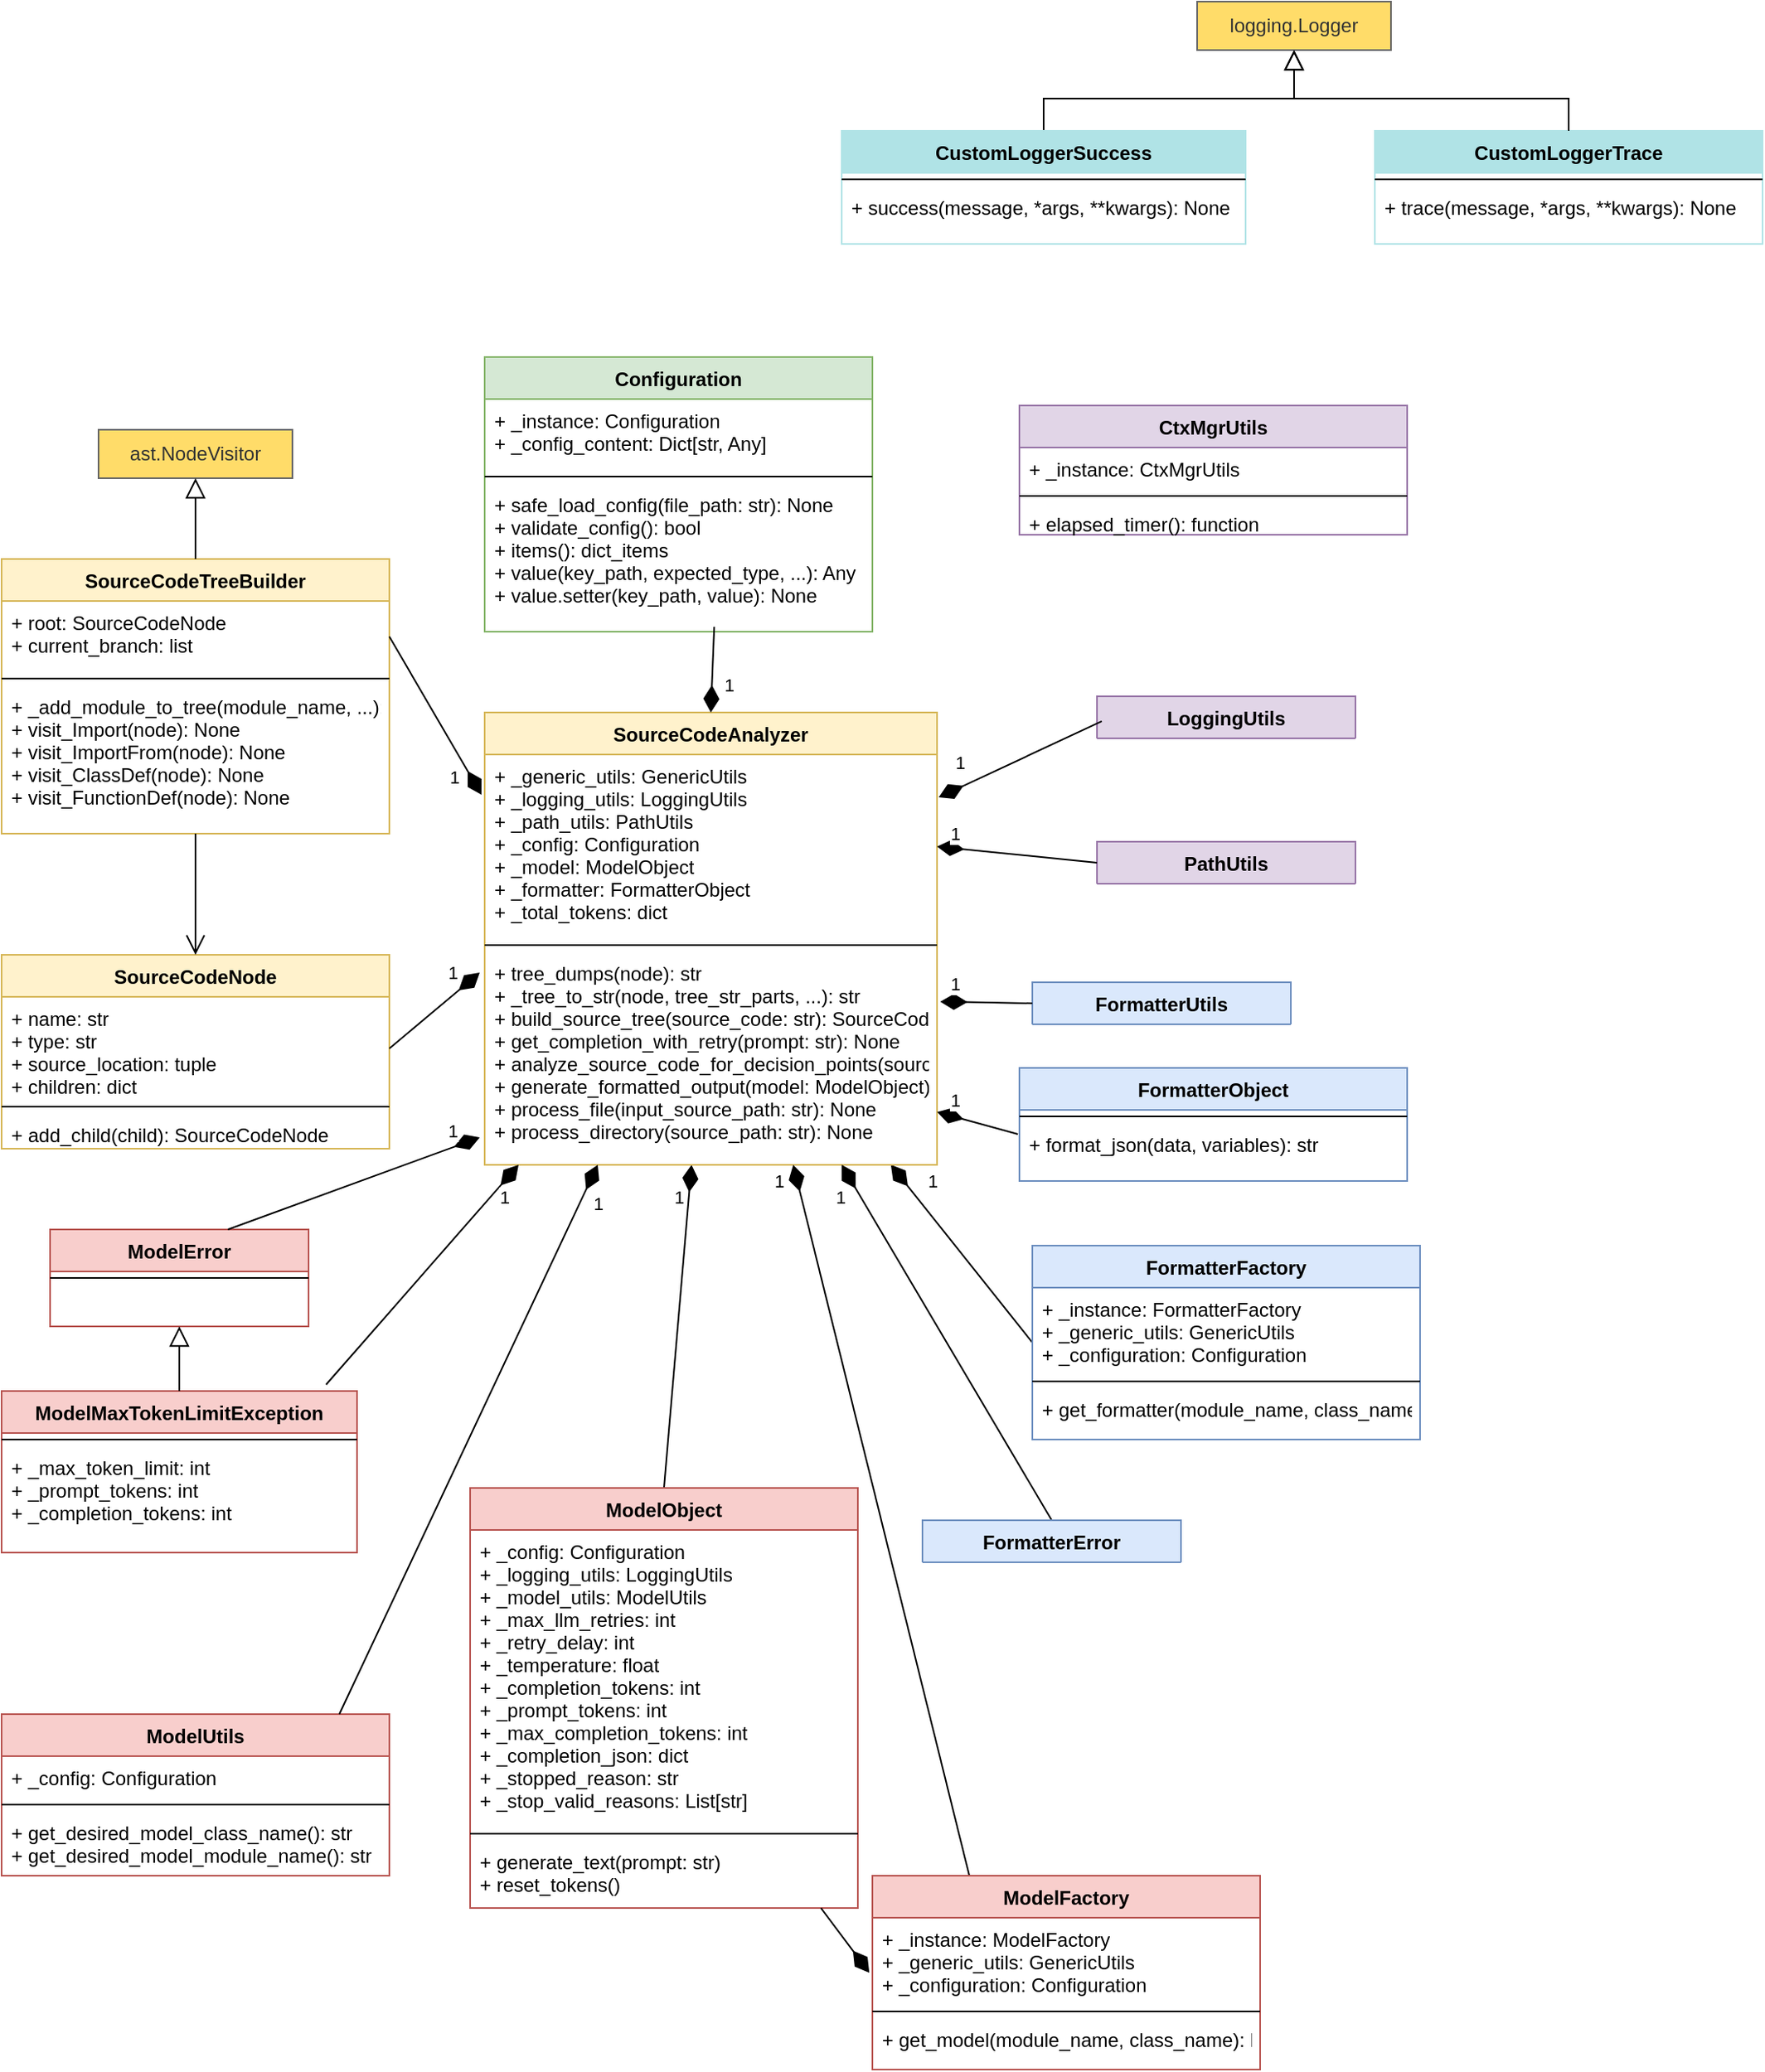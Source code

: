 <mxfile version="26.0.16">
  <diagram id="C5RBs43oDa-KdzZeNtuy" name="Page-1">
    <mxGraphModel dx="909" dy="743" grid="1" gridSize="10" guides="1" tooltips="1" connect="1" arrows="1" fold="1" page="1" pageScale="1" pageWidth="1169" pageHeight="827" math="0" shadow="0">
      <root>
        <mxCell id="WIyWlLk6GJQsqaUBKTNV-0" />
        <mxCell id="WIyWlLk6GJQsqaUBKTNV-1" parent="WIyWlLk6GJQsqaUBKTNV-0" />
        <mxCell id="zkfFHV4jXpPFQw0GAbJ--0" value="Configuration" style="swimlane;fontStyle=1;align=center;verticalAlign=top;childLayout=stackLayout;horizontal=1;startSize=26;horizontalStack=0;resizeParent=1;resizeLast=0;collapsible=1;marginBottom=0;rounded=0;shadow=0;strokeWidth=1;fillColor=#d5e8d4;strokeColor=#82b366;" parent="WIyWlLk6GJQsqaUBKTNV-1" vertex="1">
          <mxGeometry x="319" y="270" width="240" height="170" as="geometry">
            <mxRectangle x="230" y="140" width="160" height="26" as="alternateBounds" />
          </mxGeometry>
        </mxCell>
        <mxCell id="zkfFHV4jXpPFQw0GAbJ--1" value="+ _instance: Configuration&#xa;+ _config_content: Dict[str, Any]" style="text;align=left;verticalAlign=top;spacingLeft=4;spacingRight=4;overflow=hidden;rotatable=0;points=[[0,0.5],[1,0.5]];portConstraint=eastwest;" parent="zkfFHV4jXpPFQw0GAbJ--0" vertex="1">
          <mxGeometry y="26" width="240" height="44" as="geometry" />
        </mxCell>
        <mxCell id="zkfFHV4jXpPFQw0GAbJ--4" value="" style="line;html=1;strokeWidth=1;align=left;verticalAlign=middle;spacingTop=-1;spacingLeft=3;spacingRight=3;rotatable=0;labelPosition=right;points=[];portConstraint=eastwest;" parent="zkfFHV4jXpPFQw0GAbJ--0" vertex="1">
          <mxGeometry y="70" width="240" height="8" as="geometry" />
        </mxCell>
        <mxCell id="zkfFHV4jXpPFQw0GAbJ--5" value="+ safe_load_config(file_path: str): None&#xa;+ validate_config(): bool&#xa;+ items(): dict_items&#xa;+ value(key_path, expected_type, ...): Any&#xa;+ value.setter(key_path, value): None" style="text;align=left;verticalAlign=top;spacingLeft=4;spacingRight=4;overflow=hidden;rotatable=0;points=[[0,0.5],[1,0.5]];portConstraint=eastwest;" parent="zkfFHV4jXpPFQw0GAbJ--0" vertex="1">
          <mxGeometry y="78" width="240" height="92" as="geometry" />
        </mxCell>
        <mxCell id="zkfFHV4jXpPFQw0GAbJ--12" value="" style="endArrow=block;endSize=10;endFill=0;shadow=0;strokeWidth=1;rounded=0;edgeStyle=elbowEdgeStyle;elbow=vertical;entryX=0.5;entryY=1;entryDx=0;entryDy=0;exitX=0.5;exitY=0;exitDx=0;exitDy=0;" parent="WIyWlLk6GJQsqaUBKTNV-1" source="zkfFHV4jXpPFQw0GAbJ--6" target="zkfFHV4jXpPFQw0GAbJ--11" edge="1">
          <mxGeometry width="160" relative="1" as="geometry">
            <mxPoint x="180" y="453" as="sourcePoint" />
            <mxPoint x="140" y="260" as="targetPoint" />
            <Array as="points">
              <mxPoint x="740" y="110" />
            </Array>
          </mxGeometry>
        </mxCell>
        <mxCell id="zkfFHV4jXpPFQw0GAbJ--11" value="logging.Logger" style="rounded=0;whiteSpace=wrap;html=1;fillColor=#FFDC69;fontColor=#333333;strokeColor=#666666;" parent="WIyWlLk6GJQsqaUBKTNV-1" vertex="1">
          <mxGeometry x="760" y="50" width="120" height="30" as="geometry" />
        </mxCell>
        <mxCell id="zkfFHV4jXpPFQw0GAbJ--13" value="CustomLoggerTrace" style="swimlane;fontStyle=1;align=center;verticalAlign=top;childLayout=stackLayout;horizontal=1;startSize=26;horizontalStack=0;resizeParent=1;resizeLast=0;collapsible=1;marginBottom=0;rounded=0;shadow=0;strokeWidth=1;fillColor=#B0E3E6;strokeColor=#B0E3E6;" parent="WIyWlLk6GJQsqaUBKTNV-1" vertex="1">
          <mxGeometry x="870" y="130" width="240" height="70" as="geometry">
            <mxRectangle x="340" y="380" width="170" height="26" as="alternateBounds" />
          </mxGeometry>
        </mxCell>
        <mxCell id="zkfFHV4jXpPFQw0GAbJ--15" value="" style="line;html=1;strokeWidth=1;align=left;verticalAlign=middle;spacingTop=-1;spacingLeft=3;spacingRight=3;rotatable=0;labelPosition=right;points=[];portConstraint=eastwest;" parent="zkfFHV4jXpPFQw0GAbJ--13" vertex="1">
          <mxGeometry y="26" width="240" height="8" as="geometry" />
        </mxCell>
        <mxCell id="zkfFHV4jXpPFQw0GAbJ--14" value="+ trace(message, *args, **kwargs): None" style="text;align=left;verticalAlign=top;spacingLeft=4;spacingRight=4;overflow=hidden;rotatable=0;points=[[0,0.5],[1,0.5]];portConstraint=eastwest;" parent="zkfFHV4jXpPFQw0GAbJ--13" vertex="1">
          <mxGeometry y="34" width="240" height="26" as="geometry" />
        </mxCell>
        <mxCell id="zkfFHV4jXpPFQw0GAbJ--16" value="" style="endArrow=block;endSize=10;endFill=0;shadow=0;strokeWidth=1;rounded=0;edgeStyle=elbowEdgeStyle;elbow=vertical;entryX=0.5;entryY=1;entryDx=0;entryDy=0;exitX=0.5;exitY=0;exitDx=0;exitDy=0;" parent="WIyWlLk6GJQsqaUBKTNV-1" source="zkfFHV4jXpPFQw0GAbJ--13" target="zkfFHV4jXpPFQw0GAbJ--11" edge="1">
          <mxGeometry width="160" relative="1" as="geometry">
            <mxPoint x="190" y="623" as="sourcePoint" />
            <mxPoint x="290" y="521" as="targetPoint" />
            <Array as="points">
              <mxPoint x="880" y="110" />
            </Array>
          </mxGeometry>
        </mxCell>
        <mxCell id="zkfFHV4jXpPFQw0GAbJ--17" value="SourceCodeNode" style="swimlane;fontStyle=1;align=center;verticalAlign=top;childLayout=stackLayout;horizontal=1;startSize=26;horizontalStack=0;resizeParent=1;resizeLast=0;collapsible=1;marginBottom=0;rounded=0;shadow=0;strokeWidth=1;fillColor=#fff2cc;strokeColor=#d6b656;" parent="WIyWlLk6GJQsqaUBKTNV-1" vertex="1">
          <mxGeometry x="20" y="640" width="240" height="120" as="geometry">
            <mxRectangle x="550" y="140" width="160" height="26" as="alternateBounds" />
          </mxGeometry>
        </mxCell>
        <mxCell id="zkfFHV4jXpPFQw0GAbJ--18" value="+ name: str&#xa;+ type: str&#xa;+ source_location: tuple&#xa;+ children: dict" style="text;align=left;verticalAlign=top;spacingLeft=4;spacingRight=4;overflow=hidden;rotatable=0;points=[[0,0.5],[1,0.5]];portConstraint=eastwest;" parent="zkfFHV4jXpPFQw0GAbJ--17" vertex="1">
          <mxGeometry y="26" width="240" height="64" as="geometry" />
        </mxCell>
        <mxCell id="zkfFHV4jXpPFQw0GAbJ--23" value="" style="line;html=1;strokeWidth=1;align=left;verticalAlign=middle;spacingTop=-1;spacingLeft=3;spacingRight=3;rotatable=0;labelPosition=right;points=[];portConstraint=eastwest;" parent="zkfFHV4jXpPFQw0GAbJ--17" vertex="1">
          <mxGeometry y="90" width="240" height="8" as="geometry" />
        </mxCell>
        <mxCell id="zkfFHV4jXpPFQw0GAbJ--24" value="+ add_child(child): SourceCodeNode" style="text;align=left;verticalAlign=top;spacingLeft=4;spacingRight=4;overflow=hidden;rotatable=0;points=[[0,0.5],[1,0.5]];portConstraint=eastwest;" parent="zkfFHV4jXpPFQw0GAbJ--17" vertex="1">
          <mxGeometry y="98" width="240" height="22" as="geometry" />
        </mxCell>
        <mxCell id="zkfFHV4jXpPFQw0GAbJ--25" value="SourceCodeTreeBuilder" style="swimlane;fontStyle=1;align=center;verticalAlign=top;childLayout=stackLayout;horizontal=1;startSize=26;horizontalStack=0;resizeParent=1;resizeLast=0;collapsible=1;marginBottom=0;rounded=0;shadow=0;strokeWidth=1;fillColor=#fff2cc;strokeColor=#d6b656;" parent="WIyWlLk6GJQsqaUBKTNV-1" vertex="1">
          <mxGeometry x="20" y="395" width="240" height="170" as="geometry">
            <mxRectangle x="550" y="140" width="160" height="26" as="alternateBounds" />
          </mxGeometry>
        </mxCell>
        <mxCell id="zkfFHV4jXpPFQw0GAbJ--26" value="+ root: SourceCodeNode&#xa;+ current_branch: list" style="text;align=left;verticalAlign=top;spacingLeft=4;spacingRight=4;overflow=hidden;rotatable=0;points=[[0,0.5],[1,0.5]];portConstraint=eastwest;" parent="zkfFHV4jXpPFQw0GAbJ--25" vertex="1">
          <mxGeometry y="26" width="240" height="44" as="geometry" />
        </mxCell>
        <mxCell id="zkfFHV4jXpPFQw0GAbJ--27" value="" style="line;html=1;strokeWidth=1;align=left;verticalAlign=middle;spacingTop=-1;spacingLeft=3;spacingRight=3;rotatable=0;labelPosition=right;points=[];portConstraint=eastwest;" parent="zkfFHV4jXpPFQw0GAbJ--25" vertex="1">
          <mxGeometry y="70" width="240" height="8" as="geometry" />
        </mxCell>
        <mxCell id="zkfFHV4jXpPFQw0GAbJ--28" value="+ _add_module_to_tree(module_name, ...): None&#xa;+ visit_Import(node): None&#xa;+ visit_ImportFrom(node): None&#xa;+ visit_ClassDef(node): None&#xa;+ visit_FunctionDef(node): None" style="text;align=left;verticalAlign=top;spacingLeft=4;spacingRight=4;overflow=hidden;rotatable=0;points=[[0,0.5],[1,0.5]];portConstraint=eastwest;" parent="zkfFHV4jXpPFQw0GAbJ--25" vertex="1">
          <mxGeometry y="78" width="240" height="92" as="geometry" />
        </mxCell>
        <mxCell id="zkfFHV4jXpPFQw0GAbJ--29" value="ast.NodeVisitor" style="rounded=0;whiteSpace=wrap;html=1;fillColor=#FFDC69;fontColor=#333333;strokeColor=#666666;" parent="WIyWlLk6GJQsqaUBKTNV-1" vertex="1">
          <mxGeometry x="80" y="315" width="120" height="30" as="geometry" />
        </mxCell>
        <mxCell id="zkfFHV4jXpPFQw0GAbJ--30" value="" style="endArrow=block;endSize=10;endFill=0;shadow=0;strokeWidth=1;rounded=0;edgeStyle=elbowEdgeStyle;elbow=vertical;" parent="WIyWlLk6GJQsqaUBKTNV-1" source="zkfFHV4jXpPFQw0GAbJ--25" target="zkfFHV4jXpPFQw0GAbJ--29" edge="1">
          <mxGeometry width="160" relative="1" as="geometry">
            <mxPoint x="140" y="823" as="sourcePoint" />
            <mxPoint x="240" y="721" as="targetPoint" />
          </mxGeometry>
        </mxCell>
        <mxCell id="0uS-Fq9Y926SveikRA6T-3" style="rounded=0;orthogonalLoop=1;jettySize=auto;html=1;entryX=0;entryY=0.5;entryDx=0;entryDy=0;endSize=12;endArrow=none;endFill=0;startFill=1;startArrow=diamondThin;startSize=14;" parent="WIyWlLk6GJQsqaUBKTNV-1" source="zkfFHV4jXpPFQw0GAbJ--31" target="zkfFHV4jXpPFQw0GAbJ--86" edge="1">
          <mxGeometry relative="1" as="geometry" />
        </mxCell>
        <mxCell id="bOzHRGH5bb4irRQEtL-y-9" value="1" style="edgeLabel;html=1;align=center;verticalAlign=middle;resizable=0;points=[];" vertex="1" connectable="0" parent="0uS-Fq9Y926SveikRA6T-3">
          <mxGeometry x="-0.222" y="3" relative="1" as="geometry">
            <mxPoint x="-11" y="-31" as="offset" />
          </mxGeometry>
        </mxCell>
        <mxCell id="0uS-Fq9Y926SveikRA6T-13" style="rounded=0;orthogonalLoop=1;jettySize=auto;html=1;entryX=0.5;entryY=0;entryDx=0;entryDy=0;endSize=12;endArrow=none;endFill=0;startFill=1;startArrow=diamondThin;startSize=14;" parent="WIyWlLk6GJQsqaUBKTNV-1" source="zkfFHV4jXpPFQw0GAbJ--31" target="zkfFHV4jXpPFQw0GAbJ--71" edge="1">
          <mxGeometry relative="1" as="geometry" />
        </mxCell>
        <mxCell id="bOzHRGH5bb4irRQEtL-y-6" value="1" style="edgeLabel;html=1;align=center;verticalAlign=middle;resizable=0;points=[];" vertex="1" connectable="0" parent="0uS-Fq9Y926SveikRA6T-13">
          <mxGeometry x="-0.721" y="1" relative="1" as="geometry">
            <mxPoint x="-7" y="-8" as="offset" />
          </mxGeometry>
        </mxCell>
        <mxCell id="zkfFHV4jXpPFQw0GAbJ--31" value="SourceCodeAnalyzer" style="swimlane;fontStyle=1;align=center;verticalAlign=top;childLayout=stackLayout;horizontal=1;startSize=26;horizontalStack=0;resizeParent=1;resizeLast=0;collapsible=1;marginBottom=0;rounded=0;shadow=0;strokeWidth=1;fillColor=#fff2cc;strokeColor=#d6b656;points=[[0,0,0,0,0],[0,0.25,0,0,0],[0,0.5,0,0,0],[0,0.75,0,0,0],[0,1,0,0,0],[0.25,0,0,0,0],[0.25,1,0,0,0],[0.5,0,0,0,0],[0.5,1,0,0,0],[0.75,0,0,0,0],[0.75,1,0,0,0],[1,0,0,0,0],[1,0.25,0,0,0],[1,0.5,0,0,0],[1,0.75,0,0,0],[1,1,0,0,0]];" parent="WIyWlLk6GJQsqaUBKTNV-1" vertex="1">
          <mxGeometry x="319" y="490" width="280" height="280" as="geometry">
            <mxRectangle x="550" y="140" width="160" height="26" as="alternateBounds" />
          </mxGeometry>
        </mxCell>
        <mxCell id="zkfFHV4jXpPFQw0GAbJ--32" value="+ _generic_utils: GenericUtils&#xa;+ _logging_utils: LoggingUtils&#xa;+ _path_utils: PathUtils&#xa;+ _config: Configuration&#xa;+ _model: ModelObject&#xa;+ _formatter: FormatterObject&#xa;+ _total_tokens: dict" style="text;align=left;verticalAlign=top;spacingLeft=4;spacingRight=4;overflow=hidden;rotatable=0;points=[[0,0.5],[1,0.5]];portConstraint=eastwest;" parent="zkfFHV4jXpPFQw0GAbJ--31" vertex="1">
          <mxGeometry y="26" width="280" height="114" as="geometry" />
        </mxCell>
        <mxCell id="zkfFHV4jXpPFQw0GAbJ--33" value="" style="line;html=1;strokeWidth=1;align=left;verticalAlign=middle;spacingTop=-1;spacingLeft=3;spacingRight=3;rotatable=0;labelPosition=right;points=[];portConstraint=eastwest;" parent="zkfFHV4jXpPFQw0GAbJ--31" vertex="1">
          <mxGeometry y="140" width="280" height="8" as="geometry" />
        </mxCell>
        <mxCell id="zkfFHV4jXpPFQw0GAbJ--34" value="+ tree_dumps(node): str&#xa;+ _tree_to_str(node, tree_str_parts, ...): str&#xa;+ build_source_tree(source_code: str): SourceCodeNode&#xa;+ get_completion_with_retry(prompt: str): None&#xa;+ analyze_source_code_for_decision_points(source_code)&#xa;+ generate_formatted_output(model: ModelObject): str&#xa;+ process_file(input_source_path: str): None&#xa;+ process_directory(source_path: str): None" style="text;align=left;verticalAlign=top;spacingLeft=4;spacingRight=4;overflow=hidden;rotatable=0;points=[[0,0.5],[1,0.5]];portConstraint=eastwest;" parent="zkfFHV4jXpPFQw0GAbJ--31" vertex="1">
          <mxGeometry y="148" width="280" height="122" as="geometry" />
        </mxCell>
        <mxCell id="0uS-Fq9Y926SveikRA6T-12" style="rounded=0;orthogonalLoop=1;jettySize=auto;html=1;entryX=0.25;entryY=0;entryDx=0;entryDy=0;endSize=12;endArrow=none;endFill=0;startFill=1;startArrow=diamondThin;startSize=14;" parent="zkfFHV4jXpPFQw0GAbJ--31" target="zkfFHV4jXpPFQw0GAbJ--75" edge="1">
          <mxGeometry relative="1" as="geometry">
            <mxPoint x="191" y="280" as="sourcePoint" />
            <mxPoint x="300" y="700" as="targetPoint" />
          </mxGeometry>
        </mxCell>
        <mxCell id="bOzHRGH5bb4irRQEtL-y-7" value="1" style="edgeLabel;html=1;align=center;verticalAlign=middle;resizable=0;points=[];" vertex="1" connectable="0" parent="0uS-Fq9Y926SveikRA6T-12">
          <mxGeometry x="-0.772" relative="1" as="geometry">
            <mxPoint x="-22" y="-40" as="offset" />
          </mxGeometry>
        </mxCell>
        <mxCell id="0uS-Fq9Y926SveikRA6T-2" style="rounded=0;orthogonalLoop=1;jettySize=auto;html=1;entryX=0.5;entryY=0;entryDx=0;entryDy=0;endSize=12;endArrow=none;endFill=0;startFill=1;startArrow=diamondThin;startSize=14;" parent="zkfFHV4jXpPFQw0GAbJ--31" target="zkfFHV4jXpPFQw0GAbJ--79" edge="1">
          <mxGeometry relative="1" as="geometry">
            <mxPoint x="221" y="280" as="sourcePoint" />
            <mxPoint x="337" y="480" as="targetPoint" />
          </mxGeometry>
        </mxCell>
        <mxCell id="bOzHRGH5bb4irRQEtL-y-8" value="1" style="edgeLabel;html=1;align=center;verticalAlign=middle;resizable=0;points=[];" vertex="1" connectable="0" parent="0uS-Fq9Y926SveikRA6T-2">
          <mxGeometry x="-0.679" y="1" relative="1" as="geometry">
            <mxPoint x="-23" y="-15" as="offset" />
          </mxGeometry>
        </mxCell>
        <mxCell id="zkfFHV4jXpPFQw0GAbJ--35" value="CtxMgrUtils" style="swimlane;fontStyle=1;align=center;verticalAlign=top;childLayout=stackLayout;horizontal=1;startSize=26;horizontalStack=0;resizeParent=1;resizeLast=0;collapsible=1;marginBottom=0;rounded=0;shadow=0;strokeWidth=1;fillColor=#e1d5e7;strokeColor=#9673a6;" parent="WIyWlLk6GJQsqaUBKTNV-1" vertex="1">
          <mxGeometry x="650" y="300" width="240" height="80" as="geometry">
            <mxRectangle x="550" y="140" width="160" height="26" as="alternateBounds" />
          </mxGeometry>
        </mxCell>
        <mxCell id="zkfFHV4jXpPFQw0GAbJ--36" value="+ _instance: CtxMgrUtils" style="text;align=left;verticalAlign=top;spacingLeft=4;spacingRight=4;overflow=hidden;rotatable=0;points=[[0,0.5],[1,0.5]];portConstraint=eastwest;" parent="zkfFHV4jXpPFQw0GAbJ--35" vertex="1">
          <mxGeometry y="26" width="240" height="26" as="geometry" />
        </mxCell>
        <mxCell id="zkfFHV4jXpPFQw0GAbJ--37" value="" style="line;html=1;strokeWidth=1;align=left;verticalAlign=middle;spacingTop=-1;spacingLeft=3;spacingRight=3;rotatable=0;labelPosition=right;points=[];portConstraint=eastwest;" parent="zkfFHV4jXpPFQw0GAbJ--35" vertex="1">
          <mxGeometry y="52" width="240" height="8" as="geometry" />
        </mxCell>
        <mxCell id="zkfFHV4jXpPFQw0GAbJ--38" value="+ elapsed_timer(): function" style="text;align=left;verticalAlign=top;spacingLeft=4;spacingRight=4;overflow=hidden;rotatable=0;points=[[0,0.5],[1,0.5]];portConstraint=eastwest;" parent="zkfFHV4jXpPFQw0GAbJ--35" vertex="1">
          <mxGeometry y="60" width="240" height="20" as="geometry" />
        </mxCell>
        <mxCell id="zkfFHV4jXpPFQw0GAbJ--39" value="LoggingUtils" style="swimlane;fontStyle=1;align=center;verticalAlign=top;childLayout=stackLayout;horizontal=1;startSize=26;horizontalStack=0;resizeParent=1;resizeLast=0;collapsible=1;marginBottom=0;rounded=0;shadow=0;strokeWidth=1;fillColor=#e1d5e7;strokeColor=#9673a6;" parent="WIyWlLk6GJQsqaUBKTNV-1" vertex="1" collapsed="1">
          <mxGeometry x="698" y="480" width="160" height="26" as="geometry">
            <mxRectangle x="880" y="160" width="240" height="260" as="alternateBounds" />
          </mxGeometry>
        </mxCell>
        <mxCell id="zkfFHV4jXpPFQw0GAbJ--40" value="+ _instance: LoggingUtils" style="text;align=left;verticalAlign=top;spacingLeft=4;spacingRight=4;overflow=hidden;rotatable=0;points=[[0,0.5],[1,0.5]];portConstraint=eastwest;" parent="zkfFHV4jXpPFQw0GAbJ--39" vertex="1">
          <mxGeometry y="26" width="240" height="26" as="geometry" />
        </mxCell>
        <mxCell id="zkfFHV4jXpPFQw0GAbJ--41" value="" style="line;html=1;strokeWidth=1;align=left;verticalAlign=middle;spacingTop=-1;spacingLeft=3;spacingRight=3;rotatable=0;labelPosition=right;points=[];portConstraint=eastwest;" parent="zkfFHV4jXpPFQw0GAbJ--39" vertex="1">
          <mxGeometry y="52" width="240" height="8" as="geometry" />
        </mxCell>
        <mxCell id="zkfFHV4jXpPFQw0GAbJ--42" value="+ debug(name, msg, exc_info, ...): None&#xa;+ debug_info(name, msg, exc_info, ...): None&#xa;+ error(name, msg, exc_info, ...): None&#xa;+ info(name, msg, exc_info, ...): None&#xa;+ success(name, msg, exc_info, ...): None&#xa;+ trace(name, msg, exc_info, ...): None&#xa;+ warning(name, msg, exc_info, ...): None&#xa;+ get_stdout_logger(name): logging.Logger&#xa;+ get_stderr_logger(name): logging.Logger&#xa;+ is_stderr_logger_level(name, level): bool" style="text;align=left;verticalAlign=top;spacingLeft=4;spacingRight=4;overflow=hidden;rotatable=0;points=[[0,0.5],[1,0.5]];portConstraint=eastwest;" parent="zkfFHV4jXpPFQw0GAbJ--39" vertex="1">
          <mxGeometry y="60" width="240" height="190" as="geometry" />
        </mxCell>
        <mxCell id="zkfFHV4jXpPFQw0GAbJ--43" value="PathUtils" style="swimlane;fontStyle=1;align=center;verticalAlign=top;childLayout=stackLayout;horizontal=1;startSize=26;horizontalStack=0;resizeParent=1;resizeLast=0;collapsible=1;marginBottom=0;rounded=0;shadow=0;strokeWidth=1;fillColor=#e1d5e7;strokeColor=#9673a6;" parent="WIyWlLk6GJQsqaUBKTNV-1" vertex="1" collapsed="1">
          <mxGeometry x="698" y="570" width="160" height="26" as="geometry">
            <mxRectangle x="600" y="420" width="240" height="180" as="alternateBounds" />
          </mxGeometry>
        </mxCell>
        <mxCell id="zkfFHV4jXpPFQw0GAbJ--44" value="+ _instance: PathUtils" style="text;align=left;verticalAlign=top;spacingLeft=4;spacingRight=4;overflow=hidden;rotatable=0;points=[[0,0.5],[1,0.5]];portConstraint=eastwest;" parent="zkfFHV4jXpPFQw0GAbJ--43" vertex="1">
          <mxGeometry y="26" width="240" height="26" as="geometry" />
        </mxCell>
        <mxCell id="zkfFHV4jXpPFQw0GAbJ--45" value="" style="line;html=1;strokeWidth=1;align=left;verticalAlign=middle;spacingTop=-1;spacingLeft=3;spacingRight=3;rotatable=0;labelPosition=right;points=[];portConstraint=eastwest;" parent="zkfFHV4jXpPFQw0GAbJ--43" vertex="1">
          <mxGeometry y="52" width="240" height="8" as="geometry" />
        </mxCell>
        <mxCell id="zkfFHV4jXpPFQw0GAbJ--46" value="+ is_dir(check_path: str): bool&#xa;+ is_file(check_path: str): bool&#xa;+ path_exists(check_path: str): bool&#xa;+ directory_exists(check_path): bool&#xa;+ file_exists(check_path): bool&#xa;+ get_ascii_file_contents(source_path: str): str" style="text;align=left;verticalAlign=top;spacingLeft=4;spacingRight=4;overflow=hidden;rotatable=0;points=[[0,0.5],[1,0.5]];portConstraint=eastwest;" parent="zkfFHV4jXpPFQw0GAbJ--43" vertex="1">
          <mxGeometry y="60" width="240" height="110" as="geometry" />
        </mxCell>
        <mxCell id="zkfFHV4jXpPFQw0GAbJ--51" value="ModelUtils" style="swimlane;fontStyle=1;align=center;verticalAlign=top;childLayout=stackLayout;horizontal=1;startSize=26;horizontalStack=0;resizeParent=1;resizeLast=0;collapsible=1;marginBottom=0;rounded=0;shadow=0;strokeWidth=1;fillColor=#f8cecc;strokeColor=#b85450;" parent="WIyWlLk6GJQsqaUBKTNV-1" vertex="1">
          <mxGeometry x="20" y="1110" width="240" height="100" as="geometry">
            <mxRectangle x="550" y="140" width="160" height="26" as="alternateBounds" />
          </mxGeometry>
        </mxCell>
        <mxCell id="zkfFHV4jXpPFQw0GAbJ--52" value="+ _config: Configuration" style="text;align=left;verticalAlign=top;spacingLeft=4;spacingRight=4;overflow=hidden;rotatable=0;points=[[0,0.5],[1,0.5]];portConstraint=eastwest;" parent="zkfFHV4jXpPFQw0GAbJ--51" vertex="1">
          <mxGeometry y="26" width="240" height="26" as="geometry" />
        </mxCell>
        <mxCell id="zkfFHV4jXpPFQw0GAbJ--53" value="" style="line;html=1;strokeWidth=1;align=left;verticalAlign=middle;spacingTop=-1;spacingLeft=3;spacingRight=3;rotatable=0;labelPosition=right;points=[];portConstraint=eastwest;" parent="zkfFHV4jXpPFQw0GAbJ--51" vertex="1">
          <mxGeometry y="52" width="240" height="8" as="geometry" />
        </mxCell>
        <mxCell id="zkfFHV4jXpPFQw0GAbJ--54" value="+ get_desired_model_class_name(): str&#xa;+ get_desired_model_module_name(): str" style="text;align=left;verticalAlign=top;spacingLeft=4;spacingRight=4;overflow=hidden;rotatable=0;points=[[0,0.5],[1,0.5]];portConstraint=eastwest;" parent="zkfFHV4jXpPFQw0GAbJ--51" vertex="1">
          <mxGeometry y="60" width="240" height="40" as="geometry" />
        </mxCell>
        <mxCell id="zkfFHV4jXpPFQw0GAbJ--59" value="FormatterUtils" style="swimlane;fontStyle=1;align=center;verticalAlign=top;childLayout=stackLayout;horizontal=1;startSize=26;horizontalStack=0;resizeParent=1;resizeLast=0;collapsible=1;marginBottom=0;rounded=0;shadow=0;strokeWidth=1;fillColor=#dae8fc;strokeColor=#6c8ebf;" parent="WIyWlLk6GJQsqaUBKTNV-1" vertex="1" collapsed="1">
          <mxGeometry x="658" y="657" width="160" height="26" as="geometry">
            <mxRectangle x="300" y="605" width="240" height="130" as="alternateBounds" />
          </mxGeometry>
        </mxCell>
        <mxCell id="zkfFHV4jXpPFQw0GAbJ--60" value="+ _instance: FormatterUtils&#xa;+ _config: Configuration" style="text;align=left;verticalAlign=top;spacingLeft=4;spacingRight=4;overflow=hidden;rotatable=0;points=[[0,0.5],[1,0.5]];portConstraint=eastwest;" parent="zkfFHV4jXpPFQw0GAbJ--59" vertex="1">
          <mxGeometry y="26" width="240" height="44" as="geometry" />
        </mxCell>
        <mxCell id="zkfFHV4jXpPFQw0GAbJ--61" value="" style="line;html=1;strokeWidth=1;align=left;verticalAlign=middle;spacingTop=-1;spacingLeft=3;spacingRight=3;rotatable=0;labelPosition=right;points=[];portConstraint=eastwest;" parent="zkfFHV4jXpPFQw0GAbJ--59" vertex="1">
          <mxGeometry y="70" width="240" height="8" as="geometry" />
        </mxCell>
        <mxCell id="zkfFHV4jXpPFQw0GAbJ--62" value="+ get_desired_formatter_class_name(): str&#xa;+ get_desired_formatter_module_name(): str" style="text;align=left;verticalAlign=top;spacingLeft=4;spacingRight=4;overflow=hidden;rotatable=0;points=[[0,0.5],[1,0.5]];portConstraint=eastwest;" parent="zkfFHV4jXpPFQw0GAbJ--59" vertex="1">
          <mxGeometry y="78" width="240" height="42" as="geometry" />
        </mxCell>
        <mxCell id="zkfFHV4jXpPFQw0GAbJ--63" value="ModelError" style="swimlane;fontStyle=1;align=center;verticalAlign=top;childLayout=stackLayout;horizontal=1;startSize=26;horizontalStack=0;resizeParent=1;resizeLast=0;collapsible=1;marginBottom=0;rounded=0;shadow=0;strokeWidth=1;fillColor=#f8cecc;strokeColor=#b85450;" parent="WIyWlLk6GJQsqaUBKTNV-1" vertex="1">
          <mxGeometry x="50" y="810" width="160" height="60" as="geometry">
            <mxRectangle x="230" y="140" width="160" height="26" as="alternateBounds" />
          </mxGeometry>
        </mxCell>
        <mxCell id="zkfFHV4jXpPFQw0GAbJ--64" value="" style="line;html=1;strokeWidth=1;align=left;verticalAlign=middle;spacingTop=-1;spacingLeft=3;spacingRight=3;rotatable=0;labelPosition=right;points=[];portConstraint=eastwest;" parent="zkfFHV4jXpPFQw0GAbJ--63" vertex="1">
          <mxGeometry y="26" width="160" height="8" as="geometry" />
        </mxCell>
        <mxCell id="zkfFHV4jXpPFQw0GAbJ--67" value="ModelMaxTokenLimitException" style="swimlane;fontStyle=1;align=center;verticalAlign=top;childLayout=stackLayout;horizontal=1;startSize=26;horizontalStack=0;resizeParent=1;resizeLast=0;collapsible=1;marginBottom=0;rounded=0;shadow=0;strokeWidth=1;fillColor=#f8cecc;strokeColor=#b85450;" parent="WIyWlLk6GJQsqaUBKTNV-1" vertex="1">
          <mxGeometry x="20" y="910" width="220" height="100" as="geometry">
            <mxRectangle x="230" y="140" width="160" height="26" as="alternateBounds" />
          </mxGeometry>
        </mxCell>
        <mxCell id="zkfFHV4jXpPFQw0GAbJ--69" value="" style="line;html=1;strokeWidth=1;align=left;verticalAlign=middle;spacingTop=-1;spacingLeft=3;spacingRight=3;rotatable=0;labelPosition=right;points=[];portConstraint=eastwest;" parent="zkfFHV4jXpPFQw0GAbJ--67" vertex="1">
          <mxGeometry y="26" width="220" height="8" as="geometry" />
        </mxCell>
        <mxCell id="zkfFHV4jXpPFQw0GAbJ--68" value="+ _max_token_limit: int&#xa;+ _prompt_tokens: int&#xa;+ _completion_tokens: int" style="text;align=left;verticalAlign=top;spacingLeft=4;spacingRight=4;overflow=hidden;rotatable=0;points=[[0,0.5],[1,0.5]];portConstraint=eastwest;" parent="zkfFHV4jXpPFQw0GAbJ--67" vertex="1">
          <mxGeometry y="34" width="220" height="54" as="geometry" />
        </mxCell>
        <mxCell id="zkfFHV4jXpPFQw0GAbJ--70" value="" style="endArrow=block;endSize=10;endFill=0;shadow=0;strokeWidth=1;rounded=0;elbow=vertical;entryX=0.5;entryY=1;entryDx=0;entryDy=0;" parent="WIyWlLk6GJQsqaUBKTNV-1" source="zkfFHV4jXpPFQw0GAbJ--67" target="zkfFHV4jXpPFQw0GAbJ--63" edge="1">
          <mxGeometry width="160" relative="1" as="geometry">
            <mxPoint x="190" y="603" as="sourcePoint" />
            <mxPoint x="290" y="501" as="targetPoint" />
          </mxGeometry>
        </mxCell>
        <mxCell id="zkfFHV4jXpPFQw0GAbJ--71" value="ModelObject" style="swimlane;fontStyle=1;align=center;verticalAlign=top;childLayout=stackLayout;horizontal=1;startSize=26;horizontalStack=0;resizeParent=1;resizeLast=0;collapsible=1;marginBottom=0;rounded=0;shadow=0;strokeWidth=1;fillColor=#f8cecc;strokeColor=#b85450;" parent="WIyWlLk6GJQsqaUBKTNV-1" vertex="1">
          <mxGeometry x="310" y="970" width="240" height="260" as="geometry">
            <mxRectangle x="230" y="140" width="160" height="26" as="alternateBounds" />
          </mxGeometry>
        </mxCell>
        <mxCell id="zkfFHV4jXpPFQw0GAbJ--72" value="+ _config: Configuration&#xa;+ _logging_utils: LoggingUtils&#xa;+ _model_utils: ModelUtils&#xa;+ _max_llm_retries: int&#xa;+ _retry_delay: int&#xa;+ _temperature: float&#xa;+ _completion_tokens: int&#xa;+ _prompt_tokens: int&#xa;+ _max_completion_tokens: int&#xa;+ _completion_json: dict&#xa;+ _stopped_reason: str&#xa;+ _stop_valid_reasons: List[str]" style="text;align=left;verticalAlign=top;spacingLeft=4;spacingRight=4;overflow=hidden;rotatable=0;points=[[0,0.5],[1,0.5]];portConstraint=eastwest;" parent="zkfFHV4jXpPFQw0GAbJ--71" vertex="1">
          <mxGeometry y="26" width="240" height="184" as="geometry" />
        </mxCell>
        <mxCell id="zkfFHV4jXpPFQw0GAbJ--73" value="" style="line;html=1;strokeWidth=1;align=left;verticalAlign=middle;spacingTop=-1;spacingLeft=3;spacingRight=3;rotatable=0;labelPosition=right;points=[];portConstraint=eastwest;" parent="zkfFHV4jXpPFQw0GAbJ--71" vertex="1">
          <mxGeometry y="210" width="240" height="8" as="geometry" />
        </mxCell>
        <mxCell id="zkfFHV4jXpPFQw0GAbJ--74" value="+ generate_text(prompt: str)&#xa;+ reset_tokens()" style="text;align=left;verticalAlign=top;spacingLeft=4;spacingRight=4;overflow=hidden;rotatable=0;points=[[0,0.5],[1,0.5]];portConstraint=eastwest;" parent="zkfFHV4jXpPFQw0GAbJ--71" vertex="1">
          <mxGeometry y="218" width="240" height="42" as="geometry" />
        </mxCell>
        <mxCell id="zkfFHV4jXpPFQw0GAbJ--75" value="ModelFactory" style="swimlane;fontStyle=1;align=center;verticalAlign=top;childLayout=stackLayout;horizontal=1;startSize=26;horizontalStack=0;resizeParent=1;resizeLast=0;collapsible=1;marginBottom=0;rounded=0;shadow=0;strokeWidth=1;fillColor=#f8cecc;strokeColor=#b85450;" parent="WIyWlLk6GJQsqaUBKTNV-1" vertex="1">
          <mxGeometry x="559" y="1210" width="240" height="120" as="geometry">
            <mxRectangle x="230" y="140" width="160" height="26" as="alternateBounds" />
          </mxGeometry>
        </mxCell>
        <mxCell id="zkfFHV4jXpPFQw0GAbJ--76" value="+ _instance: ModelFactory&#xa;+ _generic_utils: GenericUtils&#xa;+ _configuration: Configuration" style="text;align=left;verticalAlign=top;spacingLeft=4;spacingRight=4;overflow=hidden;rotatable=0;points=[[0,0.5],[1,0.5]];portConstraint=eastwest;" parent="zkfFHV4jXpPFQw0GAbJ--75" vertex="1">
          <mxGeometry y="26" width="240" height="54" as="geometry" />
        </mxCell>
        <mxCell id="zkfFHV4jXpPFQw0GAbJ--77" value="" style="line;html=1;strokeWidth=1;align=left;verticalAlign=middle;spacingTop=-1;spacingLeft=3;spacingRight=3;rotatable=0;labelPosition=right;points=[];portConstraint=eastwest;" parent="zkfFHV4jXpPFQw0GAbJ--75" vertex="1">
          <mxGeometry y="80" width="240" height="8" as="geometry" />
        </mxCell>
        <mxCell id="zkfFHV4jXpPFQw0GAbJ--78" value="+ get_model(module_name, class_name): ModelObject" style="text;align=left;verticalAlign=top;spacingLeft=4;spacingRight=4;overflow=hidden;rotatable=0;points=[[0,0.5],[1,0.5]];portConstraint=eastwest;" parent="zkfFHV4jXpPFQw0GAbJ--75" vertex="1">
          <mxGeometry y="88" width="240" height="26" as="geometry" />
        </mxCell>
        <mxCell id="zkfFHV4jXpPFQw0GAbJ--79" value="FormatterError" style="swimlane;fontStyle=1;align=center;verticalAlign=top;childLayout=stackLayout;horizontal=1;startSize=26;horizontalStack=0;resizeParent=1;resizeLast=0;collapsible=1;marginBottom=0;rounded=0;shadow=0;strokeWidth=1;fillColor=#dae8fc;strokeColor=#6c8ebf;" parent="WIyWlLk6GJQsqaUBKTNV-1" vertex="1" collapsed="1">
          <mxGeometry x="590" y="990" width="160" height="26" as="geometry">
            <mxRectangle x="600" y="990" width="112" height="60" as="alternateBounds" />
          </mxGeometry>
        </mxCell>
        <mxCell id="zkfFHV4jXpPFQw0GAbJ--80" value="" style="line;html=1;strokeWidth=1;align=left;verticalAlign=middle;spacingTop=-1;spacingLeft=3;spacingRight=3;rotatable=0;labelPosition=right;points=[];portConstraint=eastwest;" parent="zkfFHV4jXpPFQw0GAbJ--79" vertex="1">
          <mxGeometry y="26" width="112" height="8" as="geometry" />
        </mxCell>
        <mxCell id="zkfFHV4jXpPFQw0GAbJ--83" value="FormatterObject" style="swimlane;fontStyle=1;align=center;verticalAlign=top;childLayout=stackLayout;horizontal=1;startSize=26;horizontalStack=0;resizeParent=1;resizeLast=0;collapsible=1;marginBottom=0;rounded=0;shadow=0;strokeWidth=1;fillColor=#dae8fc;strokeColor=#6c8ebf;" parent="WIyWlLk6GJQsqaUBKTNV-1" vertex="1">
          <mxGeometry x="650" y="710" width="240" height="70" as="geometry">
            <mxRectangle x="230" y="140" width="160" height="26" as="alternateBounds" />
          </mxGeometry>
        </mxCell>
        <mxCell id="zkfFHV4jXpPFQw0GAbJ--84" value="" style="line;html=1;strokeWidth=1;align=left;verticalAlign=middle;spacingTop=-1;spacingLeft=3;spacingRight=3;rotatable=0;labelPosition=right;points=[];portConstraint=eastwest;" parent="zkfFHV4jXpPFQw0GAbJ--83" vertex="1">
          <mxGeometry y="26" width="240" height="8" as="geometry" />
        </mxCell>
        <mxCell id="zkfFHV4jXpPFQw0GAbJ--85" value="+ format_json(data, variables): str" style="text;align=left;verticalAlign=top;spacingLeft=4;spacingRight=4;overflow=hidden;rotatable=0;points=[[0,0.5],[1,0.5]];portConstraint=eastwest;" parent="zkfFHV4jXpPFQw0GAbJ--83" vertex="1">
          <mxGeometry y="34" width="240" height="26" as="geometry" />
        </mxCell>
        <mxCell id="zkfFHV4jXpPFQw0GAbJ--86" value="FormatterFactory" style="swimlane;fontStyle=1;align=center;verticalAlign=top;childLayout=stackLayout;horizontal=1;startSize=26;horizontalStack=0;resizeParent=1;resizeLast=0;collapsible=1;marginBottom=0;rounded=0;shadow=0;strokeWidth=1;fillColor=#dae8fc;strokeColor=#6c8ebf;" parent="WIyWlLk6GJQsqaUBKTNV-1" vertex="1">
          <mxGeometry x="658" y="820" width="240" height="120" as="geometry">
            <mxRectangle x="230" y="140" width="160" height="26" as="alternateBounds" />
          </mxGeometry>
        </mxCell>
        <mxCell id="zkfFHV4jXpPFQw0GAbJ--87" value="+ _instance: FormatterFactory&#xa;+ _generic_utils: GenericUtils&#xa;+ _configuration: Configuration" style="text;align=left;verticalAlign=top;spacingLeft=4;spacingRight=4;overflow=hidden;rotatable=0;points=[[0,0.5],[1,0.5]];portConstraint=eastwest;" parent="zkfFHV4jXpPFQw0GAbJ--86" vertex="1">
          <mxGeometry y="26" width="240" height="54" as="geometry" />
        </mxCell>
        <mxCell id="zkfFHV4jXpPFQw0GAbJ--88" value="" style="line;html=1;strokeWidth=1;align=left;verticalAlign=middle;spacingTop=-1;spacingLeft=3;spacingRight=3;rotatable=0;labelPosition=right;points=[];portConstraint=eastwest;" parent="zkfFHV4jXpPFQw0GAbJ--86" vertex="1">
          <mxGeometry y="80" width="240" height="8" as="geometry" />
        </mxCell>
        <mxCell id="zkfFHV4jXpPFQw0GAbJ--89" value="+ get_formatter(module_name, class_name): FormatterObject" style="text;align=left;verticalAlign=top;spacingLeft=4;spacingRight=4;overflow=hidden;rotatable=0;points=[[0,0.5],[1,0.5]];portConstraint=eastwest;" parent="zkfFHV4jXpPFQw0GAbJ--86" vertex="1">
          <mxGeometry y="88" width="240" height="26" as="geometry" />
        </mxCell>
        <mxCell id="zkfFHV4jXpPFQw0GAbJ--90" value="" style="endArrow=none;endSize=12;endFill=0;shadow=0;strokeWidth=1;rounded=0;elbow=vertical;exitX=-0.008;exitY=0.63;exitDx=0;exitDy=0;exitPerimeter=0;startFill=1;startArrow=diamondThin;startSize=14;" parent="WIyWlLk6GJQsqaUBKTNV-1" source="zkfFHV4jXpPFQw0GAbJ--76" target="zkfFHV4jXpPFQw0GAbJ--71" edge="1">
          <mxGeometry width="160" relative="1" as="geometry">
            <mxPoint x="230" y="1210" as="sourcePoint" />
            <mxPoint x="290" y="501" as="targetPoint" />
          </mxGeometry>
        </mxCell>
        <mxCell id="zkfFHV4jXpPFQw0GAbJ--93" value="" style="endArrow=none;endSize=12;endFill=0;shadow=0;strokeWidth=1;rounded=0;elbow=vertical;exitX=-0.007;exitY=0.219;exitDx=0;exitDy=0;entryX=1;entryY=0.5;entryDx=0;entryDy=0;exitPerimeter=0;startFill=1;startArrow=diamondThin;startSize=14;" parent="WIyWlLk6GJQsqaUBKTNV-1" source="zkfFHV4jXpPFQw0GAbJ--32" target="zkfFHV4jXpPFQw0GAbJ--26" edge="1">
          <mxGeometry width="160" relative="1" as="geometry">
            <mxPoint x="190" y="603" as="sourcePoint" />
            <mxPoint x="290" y="501" as="targetPoint" />
          </mxGeometry>
        </mxCell>
        <mxCell id="bOzHRGH5bb4irRQEtL-y-1" value="1" style="edgeLabel;html=1;align=center;verticalAlign=middle;resizable=0;points=[];" vertex="1" connectable="0" parent="zkfFHV4jXpPFQw0GAbJ--93">
          <mxGeometry x="0.205" relative="1" as="geometry">
            <mxPoint x="17" y="48" as="offset" />
          </mxGeometry>
        </mxCell>
        <mxCell id="zkfFHV4jXpPFQw0GAbJ--94" value="" style="endArrow=none;endSize=12;endFill=0;shadow=0;strokeWidth=1;rounded=0;elbow=vertical;exitX=-0.011;exitY=0.107;exitDx=0;exitDy=0;entryX=1;entryY=0.5;entryDx=0;entryDy=0;exitPerimeter=0;startFill=1;startArrow=diamondThin;startSize=14;" parent="WIyWlLk6GJQsqaUBKTNV-1" source="zkfFHV4jXpPFQw0GAbJ--34" target="zkfFHV4jXpPFQw0GAbJ--18" edge="1">
          <mxGeometry width="160" relative="1" as="geometry">
            <mxPoint x="190" y="603" as="sourcePoint" />
            <mxPoint x="290" y="501" as="targetPoint" />
          </mxGeometry>
        </mxCell>
        <mxCell id="bOzHRGH5bb4irRQEtL-y-2" value="1" style="edgeLabel;html=1;align=center;verticalAlign=middle;resizable=0;points=[];" vertex="1" connectable="0" parent="zkfFHV4jXpPFQw0GAbJ--94">
          <mxGeometry x="0.039" y="-1" relative="1" as="geometry">
            <mxPoint x="13" y="-24" as="offset" />
          </mxGeometry>
        </mxCell>
        <mxCell id="zkfFHV4jXpPFQw0GAbJ--95" value="" style="endArrow=none;endSize=12;endFill=0;shadow=0;strokeWidth=1;rounded=0;elbow=vertical;exitX=0.5;exitY=0;exitDx=0;exitDy=0;entryX=0.592;entryY=0.967;entryDx=0;entryDy=0;entryPerimeter=0;startFill=1;startArrow=diamondThin;startSize=14;" parent="WIyWlLk6GJQsqaUBKTNV-1" source="zkfFHV4jXpPFQw0GAbJ--31" target="zkfFHV4jXpPFQw0GAbJ--5" edge="1">
          <mxGeometry width="160" relative="1" as="geometry">
            <mxPoint x="190" y="603" as="sourcePoint" />
            <mxPoint x="290" y="501" as="targetPoint" />
          </mxGeometry>
        </mxCell>
        <mxCell id="bOzHRGH5bb4irRQEtL-y-0" value="1" style="edgeLabel;html=1;align=center;verticalAlign=middle;resizable=0;points=[];" vertex="1" connectable="0" parent="zkfFHV4jXpPFQw0GAbJ--95">
          <mxGeometry x="0.244" y="1" relative="1" as="geometry">
            <mxPoint x="10" y="16" as="offset" />
          </mxGeometry>
        </mxCell>
        <mxCell id="zkfFHV4jXpPFQw0GAbJ--96" value="" style="endArrow=none;endSize=12;endFill=0;shadow=0;strokeWidth=1;rounded=0;elbow=vertical;exitX=0.993;exitY=0.211;exitDx=0;exitDy=0;entryX=0;entryY=0.5;entryDx=0;entryDy=0;exitPerimeter=0;startFill=1;startArrow=diamondThin;startSize=14;" parent="WIyWlLk6GJQsqaUBKTNV-1" edge="1">
          <mxGeometry width="160" relative="1" as="geometry">
            <mxPoint x="600" y="542.524" as="sourcePoint" />
            <mxPoint x="700.96" y="495.47" as="targetPoint" />
          </mxGeometry>
        </mxCell>
        <mxCell id="bOzHRGH5bb4irRQEtL-y-13" value="1" style="edgeLabel;html=1;align=center;verticalAlign=middle;resizable=0;points=[];" vertex="1" connectable="0" parent="zkfFHV4jXpPFQw0GAbJ--96">
          <mxGeometry x="-0.302" y="1" relative="1" as="geometry">
            <mxPoint x="-22" y="-4" as="offset" />
          </mxGeometry>
        </mxCell>
        <mxCell id="zkfFHV4jXpPFQw0GAbJ--97" value="" style="endArrow=none;endSize=12;endFill=0;shadow=0;strokeWidth=1;rounded=0;elbow=vertical;exitX=1;exitY=0.5;exitDx=0;exitDy=0;entryX=0;entryY=0.5;entryDx=0;entryDy=0;startFill=1;startArrow=diamondThin;startSize=14;" parent="WIyWlLk6GJQsqaUBKTNV-1" source="zkfFHV4jXpPFQw0GAbJ--32" target="zkfFHV4jXpPFQw0GAbJ--46" edge="1">
          <mxGeometry width="160" relative="1" as="geometry">
            <mxPoint x="190" y="603" as="sourcePoint" />
            <mxPoint x="290" y="501" as="targetPoint" />
          </mxGeometry>
        </mxCell>
        <mxCell id="bOzHRGH5bb4irRQEtL-y-12" value="1" style="edgeLabel;html=1;align=center;verticalAlign=middle;resizable=0;points=[];" vertex="1" connectable="0" parent="zkfFHV4jXpPFQw0GAbJ--97">
          <mxGeometry x="-0.014" y="2" relative="1" as="geometry">
            <mxPoint x="-38" y="-11" as="offset" />
          </mxGeometry>
        </mxCell>
        <mxCell id="0uS-Fq9Y926SveikRA6T-1" style="rounded=0;orthogonalLoop=1;jettySize=auto;html=1;entryX=0;entryY=0.5;entryDx=0;entryDy=0;endArrow=none;endFill=0;endSize=12;exitX=1.007;exitY=0.254;exitDx=0;exitDy=0;exitPerimeter=0;startFill=1;startArrow=diamondThin;startSize=14;" parent="WIyWlLk6GJQsqaUBKTNV-1" source="zkfFHV4jXpPFQw0GAbJ--34" target="zkfFHV4jXpPFQw0GAbJ--59" edge="1">
          <mxGeometry relative="1" as="geometry" />
        </mxCell>
        <mxCell id="bOzHRGH5bb4irRQEtL-y-11" value="1" style="edgeLabel;html=1;align=center;verticalAlign=middle;resizable=0;points=[];" vertex="1" connectable="0" parent="0uS-Fq9Y926SveikRA6T-1">
          <mxGeometry x="-0.122" relative="1" as="geometry">
            <mxPoint x="-16" y="-12" as="offset" />
          </mxGeometry>
        </mxCell>
        <mxCell id="0uS-Fq9Y926SveikRA6T-4" style="rounded=0;orthogonalLoop=1;jettySize=auto;html=1;entryX=-0.004;entryY=0.269;entryDx=0;entryDy=0;entryPerimeter=0;endArrow=none;endFill=0;endSize=12;startFill=1;startArrow=diamondThin;startSize=14;" parent="WIyWlLk6GJQsqaUBKTNV-1" source="zkfFHV4jXpPFQw0GAbJ--34" target="zkfFHV4jXpPFQw0GAbJ--85" edge="1">
          <mxGeometry relative="1" as="geometry" />
        </mxCell>
        <mxCell id="bOzHRGH5bb4irRQEtL-y-10" value="1" style="edgeLabel;html=1;align=center;verticalAlign=middle;resizable=0;points=[];" vertex="1" connectable="0" parent="0uS-Fq9Y926SveikRA6T-4">
          <mxGeometry x="0.184" y="1" relative="1" as="geometry">
            <mxPoint x="-19" y="-15" as="offset" />
          </mxGeometry>
        </mxCell>
        <mxCell id="zkfFHV4jXpPFQw0GAbJ--6" value="CustomLoggerSuccess" style="swimlane;fontStyle=1;align=center;verticalAlign=top;childLayout=stackLayout;horizontal=1;startSize=26;horizontalStack=0;resizeParent=1;resizeLast=0;collapsible=1;marginBottom=0;rounded=0;shadow=0;strokeWidth=1;fillColor=#B0E3E6;strokeColor=#B0E3E6;" parent="WIyWlLk6GJQsqaUBKTNV-1" vertex="1">
          <mxGeometry x="540" y="130" width="250" height="70" as="geometry">
            <mxRectangle x="130" y="380" width="160" height="26" as="alternateBounds" />
          </mxGeometry>
        </mxCell>
        <mxCell id="zkfFHV4jXpPFQw0GAbJ--9" value="" style="line;html=1;strokeWidth=1;align=left;verticalAlign=middle;spacingTop=-1;spacingLeft=3;spacingRight=3;rotatable=0;labelPosition=right;points=[];portConstraint=eastwest;" parent="zkfFHV4jXpPFQw0GAbJ--6" vertex="1">
          <mxGeometry y="26" width="250" height="8" as="geometry" />
        </mxCell>
        <mxCell id="zkfFHV4jXpPFQw0GAbJ--10" value="+ success(message, *args, **kwargs): None" style="text;align=left;verticalAlign=top;spacingLeft=4;spacingRight=4;overflow=hidden;rotatable=0;points=[[0,0.5],[1,0.5]];portConstraint=eastwest;fontStyle=0" parent="zkfFHV4jXpPFQw0GAbJ--6" vertex="1">
          <mxGeometry y="34" width="250" height="26" as="geometry" />
        </mxCell>
        <mxCell id="0uS-Fq9Y926SveikRA6T-7" style="rounded=0;orthogonalLoop=1;jettySize=auto;html=1;entryX=0.5;entryY=0;entryDx=0;entryDy=0;endArrow=open;endFill=0;endSize=10;" parent="WIyWlLk6GJQsqaUBKTNV-1" source="zkfFHV4jXpPFQw0GAbJ--25" target="zkfFHV4jXpPFQw0GAbJ--17" edge="1">
          <mxGeometry relative="1" as="geometry" />
        </mxCell>
        <mxCell id="0uS-Fq9Y926SveikRA6T-9" style="rounded=0;orthogonalLoop=1;jettySize=auto;html=1;entryX=0.871;entryY=0;entryDx=0;entryDy=0;endArrow=none;endFill=0;endSize=12;exitX=0.25;exitY=1;exitDx=0;exitDy=0;entryPerimeter=0;startFill=1;startArrow=diamondThin;startSize=14;" parent="WIyWlLk6GJQsqaUBKTNV-1" source="zkfFHV4jXpPFQw0GAbJ--31" target="zkfFHV4jXpPFQw0GAbJ--51" edge="1">
          <mxGeometry relative="1" as="geometry">
            <mxPoint x="500" y="770" as="sourcePoint" />
          </mxGeometry>
        </mxCell>
        <mxCell id="bOzHRGH5bb4irRQEtL-y-5" value="1" style="edgeLabel;html=1;align=center;verticalAlign=middle;resizable=0;points=[];" vertex="1" connectable="0" parent="0uS-Fq9Y926SveikRA6T-9">
          <mxGeometry x="-0.862" y="1" relative="1" as="geometry">
            <mxPoint x="10" as="offset" />
          </mxGeometry>
        </mxCell>
        <mxCell id="0uS-Fq9Y926SveikRA6T-10" style="rounded=0;orthogonalLoop=1;jettySize=auto;html=1;entryX=0.688;entryY=0;entryDx=0;entryDy=0;entryPerimeter=0;endSize=12;endArrow=none;endFill=0;startFill=1;startArrow=diamondThin;startSize=14;exitX=-0.011;exitY=0.943;exitDx=0;exitDy=0;exitPerimeter=0;" parent="WIyWlLk6GJQsqaUBKTNV-1" target="zkfFHV4jXpPFQw0GAbJ--63" edge="1" source="zkfFHV4jXpPFQw0GAbJ--34">
          <mxGeometry relative="1" as="geometry">
            <mxPoint x="300" y="760" as="sourcePoint" />
          </mxGeometry>
        </mxCell>
        <mxCell id="bOzHRGH5bb4irRQEtL-y-3" value="1" style="edgeLabel;html=1;align=center;verticalAlign=middle;resizable=0;points=[];" vertex="1" connectable="0" parent="0uS-Fq9Y926SveikRA6T-10">
          <mxGeometry x="-0.593" y="-3" relative="1" as="geometry">
            <mxPoint x="16" y="-13" as="offset" />
          </mxGeometry>
        </mxCell>
        <mxCell id="0uS-Fq9Y926SveikRA6T-11" style="rounded=0;orthogonalLoop=1;jettySize=auto;html=1;entryX=0.913;entryY=-0.04;entryDx=0;entryDy=0;entryPerimeter=0;endArrow=none;endFill=0;targetPerimeterSpacing=0;sourcePerimeterSpacing=0;endSize=12;startFill=1;startArrow=diamondThin;startSize=14;" parent="WIyWlLk6GJQsqaUBKTNV-1" target="zkfFHV4jXpPFQw0GAbJ--67" edge="1">
          <mxGeometry relative="1" as="geometry">
            <mxPoint x="240" y="940" as="targetPoint" />
            <mxPoint x="340" y="770" as="sourcePoint" />
          </mxGeometry>
        </mxCell>
        <mxCell id="bOzHRGH5bb4irRQEtL-y-4" value="1" style="edgeLabel;html=1;align=center;verticalAlign=middle;resizable=0;points=[];" vertex="1" connectable="0" parent="0uS-Fq9Y926SveikRA6T-11">
          <mxGeometry x="-0.264" y="-2" relative="1" as="geometry">
            <mxPoint x="36" y="-29" as="offset" />
          </mxGeometry>
        </mxCell>
      </root>
    </mxGraphModel>
  </diagram>
</mxfile>

